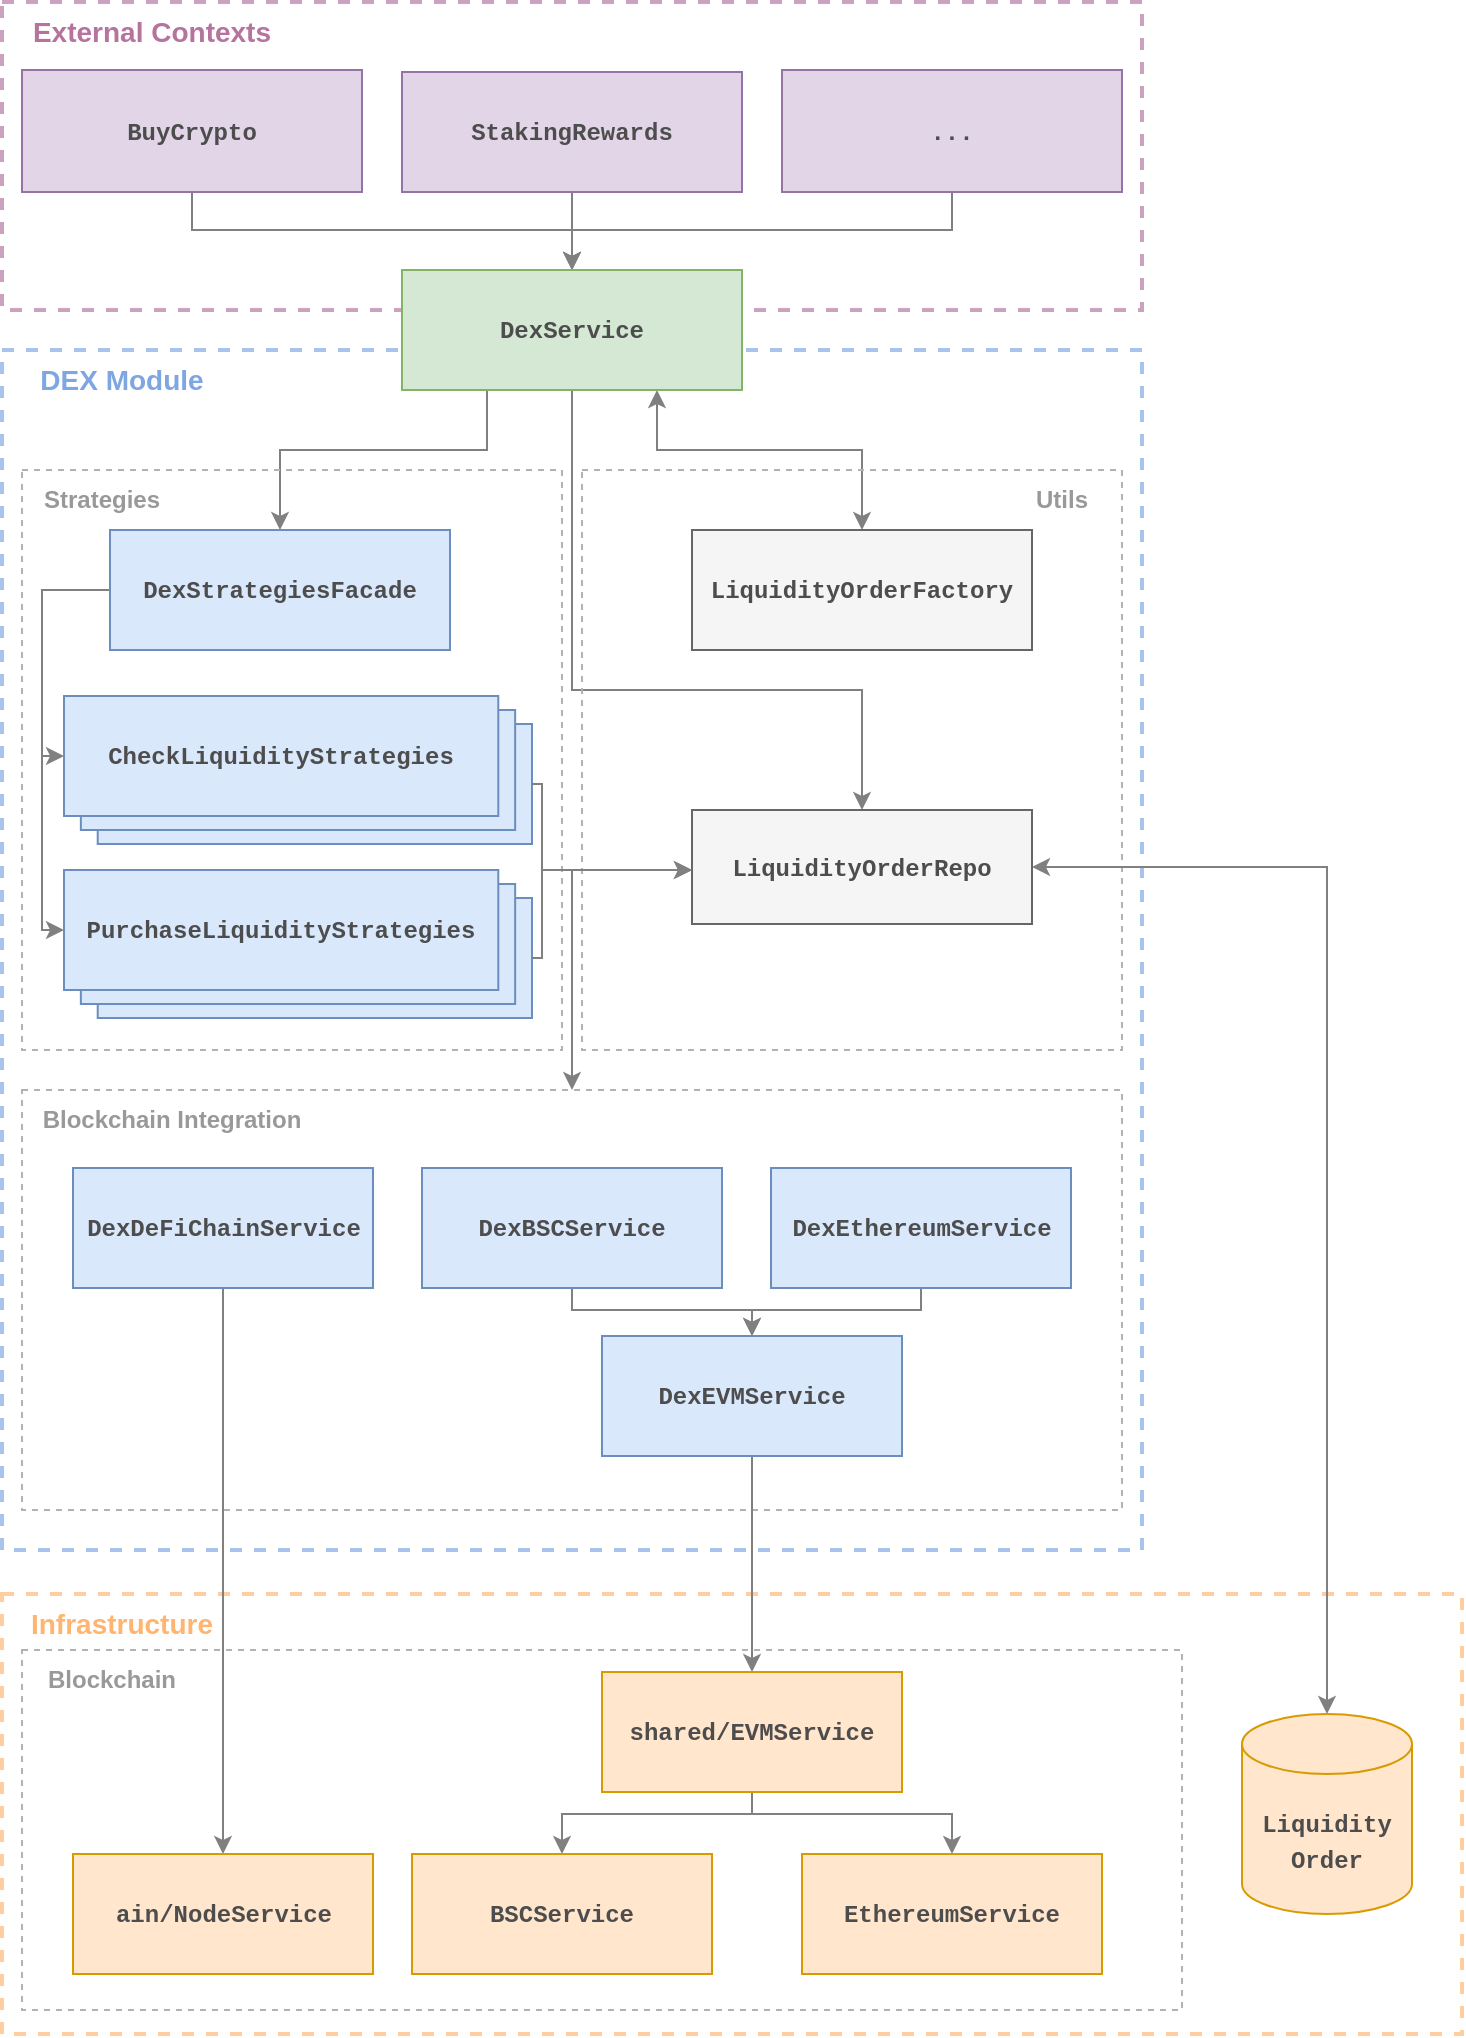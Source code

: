 <mxfile version="20.2.7" type="device"><diagram id="12PY5aFWA_ljysrdh4Pe" name="Page-1"><mxGraphModel dx="1901" dy="1025" grid="1" gridSize="10" guides="1" tooltips="1" connect="1" arrows="1" fold="1" page="1" pageScale="1" pageWidth="827" pageHeight="1169" math="0" shadow="0"><root><mxCell id="0"/><mxCell id="1" parent="0"/><mxCell id="n7yStChZogiXyz23z90e-111" value="" style="rounded=0;whiteSpace=wrap;html=1;dashed=1;strokeWidth=2;strokeColor=#FFCE9F;fillColor=none;" vertex="1" parent="1"><mxGeometry x="100" y="1682" width="730" height="220" as="geometry"/></mxCell><mxCell id="n7yStChZogiXyz23z90e-62" value="" style="rounded=0;whiteSpace=wrap;html=1;dashed=1;strokeWidth=2;strokeColor=#A9C4EB;fillColor=none;" vertex="1" parent="1"><mxGeometry x="100" y="1060" width="570" height="600" as="geometry"/></mxCell><mxCell id="n7yStChZogiXyz23z90e-85" value="" style="rounded=0;whiteSpace=wrap;html=1;labelBackgroundColor=none;fontSize=14;fontColor=#4D4D4D;strokeColor=#B3B3B3;strokeWidth=1;fillColor=none;dashed=1;" vertex="1" parent="1"><mxGeometry x="110" y="1430" width="550" height="210" as="geometry"/></mxCell><mxCell id="n7yStChZogiXyz23z90e-56" value="" style="rounded=0;whiteSpace=wrap;html=1;dashed=1;strokeWidth=2;strokeColor=#CDA2BE;fillColor=none;" vertex="1" parent="1"><mxGeometry x="100" y="886" width="570" height="154" as="geometry"/></mxCell><mxCell id="n7yStChZogiXyz23z90e-57" value="&lt;b style=&quot;font-size: 14px;&quot;&gt;&lt;font color=&quot;#b5739d&quot; style=&quot;font-size: 14px;&quot;&gt;External Contexts&lt;/font&gt;&lt;/b&gt;" style="text;html=1;strokeColor=none;fillColor=none;align=center;verticalAlign=middle;whiteSpace=wrap;rounded=0;dashed=1;fontSize=14;" vertex="1" parent="1"><mxGeometry x="100" y="886" width="150" height="30" as="geometry"/></mxCell><mxCell id="n7yStChZogiXyz23z90e-96" style="edgeStyle=orthogonalEdgeStyle;rounded=0;orthogonalLoop=1;jettySize=auto;html=1;fontSize=14;fontColor=#4D4D4D;strokeColor=#808080;" edge="1" parent="1" source="n7yStChZogiXyz23z90e-58" target="n7yStChZogiXyz23z90e-63"><mxGeometry relative="1" as="geometry"><Array as="points"><mxPoint x="195" y="1000"/><mxPoint x="385" y="1000"/></Array></mxGeometry></mxCell><mxCell id="n7yStChZogiXyz23z90e-58" value="&lt;div style=&quot;font-family: Menlo, Monaco, &amp;quot;Courier New&amp;quot;, monospace; font-size: 12px; line-height: 18px;&quot;&gt;&lt;font color=&quot;#4d4d4d&quot;&gt;&lt;b&gt;BuyCrypto&lt;/b&gt;&lt;/font&gt;&lt;/div&gt;" style="rounded=0;whiteSpace=wrap;html=1;fontSize=14;strokeWidth=1;fillColor=#e1d5e7;strokeColor=#9673a6;" vertex="1" parent="1"><mxGeometry x="110" y="920" width="170" height="61" as="geometry"/></mxCell><mxCell id="n7yStChZogiXyz23z90e-97" style="edgeStyle=orthogonalEdgeStyle;rounded=0;orthogonalLoop=1;jettySize=auto;html=1;entryX=0.5;entryY=0;entryDx=0;entryDy=0;fontSize=14;fontColor=#4D4D4D;strokeColor=#808080;" edge="1" parent="1" source="n7yStChZogiXyz23z90e-59" target="n7yStChZogiXyz23z90e-63"><mxGeometry relative="1" as="geometry"/></mxCell><mxCell id="n7yStChZogiXyz23z90e-59" value="&lt;div style=&quot;font-family: Menlo, Monaco, &amp;quot;Courier New&amp;quot;, monospace; font-size: 12px; line-height: 18px;&quot;&gt;&lt;font color=&quot;#4d4d4d&quot;&gt;&lt;b&gt;StakingRewards&lt;/b&gt;&lt;/font&gt;&lt;/div&gt;" style="rounded=0;whiteSpace=wrap;html=1;fontSize=14;strokeWidth=1;fillColor=#e1d5e7;strokeColor=#9673a6;" vertex="1" parent="1"><mxGeometry x="300" y="921" width="170" height="60" as="geometry"/></mxCell><mxCell id="n7yStChZogiXyz23z90e-98" style="edgeStyle=orthogonalEdgeStyle;rounded=0;orthogonalLoop=1;jettySize=auto;html=1;fontSize=14;fontColor=#4D4D4D;strokeColor=#808080;" edge="1" parent="1" source="n7yStChZogiXyz23z90e-60" target="n7yStChZogiXyz23z90e-63"><mxGeometry relative="1" as="geometry"><Array as="points"><mxPoint x="575" y="1000"/><mxPoint x="385" y="1000"/></Array></mxGeometry></mxCell><mxCell id="n7yStChZogiXyz23z90e-60" value="&lt;div style=&quot;font-family: Menlo, Monaco, &amp;quot;Courier New&amp;quot;, monospace; font-size: 12px; line-height: 18px;&quot;&gt;&lt;font color=&quot;#4d4d4d&quot;&gt;&lt;b&gt;...&lt;/b&gt;&lt;/font&gt;&lt;/div&gt;" style="rounded=0;whiteSpace=wrap;html=1;fontSize=14;strokeWidth=1;fillColor=#e1d5e7;strokeColor=#9673a6;" vertex="1" parent="1"><mxGeometry x="490" y="920" width="170" height="61" as="geometry"/></mxCell><mxCell id="n7yStChZogiXyz23z90e-61" value="&lt;b style=&quot;font-size: 14px;&quot;&gt;&lt;font color=&quot;#7ea6e0&quot; style=&quot;font-size: 14px;&quot;&gt;DEX Module&lt;/font&gt;&lt;/b&gt;" style="text;html=1;strokeColor=none;fillColor=none;align=center;verticalAlign=middle;whiteSpace=wrap;rounded=0;dashed=1;fontSize=14;" vertex="1" parent="1"><mxGeometry x="100" y="1060" width="120" height="30" as="geometry"/></mxCell><mxCell id="n7yStChZogiXyz23z90e-99" style="edgeStyle=orthogonalEdgeStyle;rounded=0;orthogonalLoop=1;jettySize=auto;html=1;fontSize=14;fontColor=#4D4D4D;exitX=0.25;exitY=1;exitDx=0;exitDy=0;strokeColor=#808080;" edge="1" parent="1" source="n7yStChZogiXyz23z90e-63" target="n7yStChZogiXyz23z90e-66"><mxGeometry relative="1" as="geometry"><Array as="points"><mxPoint x="343" y="1110"/><mxPoint x="239" y="1110"/></Array></mxGeometry></mxCell><mxCell id="n7yStChZogiXyz23z90e-100" style="edgeStyle=orthogonalEdgeStyle;rounded=0;orthogonalLoop=1;jettySize=auto;html=1;fontSize=14;fontColor=#4D4D4D;exitX=0.75;exitY=1;exitDx=0;exitDy=0;startArrow=classic;startFill=1;strokeColor=#808080;" edge="1" parent="1" source="n7yStChZogiXyz23z90e-63" target="n7yStChZogiXyz23z90e-82"><mxGeometry relative="1" as="geometry"><Array as="points"><mxPoint x="428" y="1110"/><mxPoint x="530" y="1110"/></Array></mxGeometry></mxCell><mxCell id="n7yStChZogiXyz23z90e-104" style="edgeStyle=orthogonalEdgeStyle;rounded=0;orthogonalLoop=1;jettySize=auto;html=1;fontSize=14;fontColor=#4D4D4D;startArrow=none;startFill=0;strokeColor=#808080;" edge="1" parent="1" source="n7yStChZogiXyz23z90e-63" target="n7yStChZogiXyz23z90e-92"><mxGeometry relative="1" as="geometry"><Array as="points"><mxPoint x="385" y="1230"/><mxPoint x="530" y="1230"/></Array></mxGeometry></mxCell><mxCell id="n7yStChZogiXyz23z90e-63" value="&lt;div style=&quot;font-family: Menlo, Monaco, &amp;quot;Courier New&amp;quot;, monospace; font-size: 12px; line-height: 18px;&quot;&gt;&lt;font color=&quot;#4d4d4d&quot;&gt;&lt;b&gt;DexService&lt;/b&gt;&lt;/font&gt;&lt;/div&gt;" style="rounded=0;whiteSpace=wrap;html=1;fontSize=14;strokeWidth=1;fillColor=#d5e8d4;strokeColor=#82b366;" vertex="1" parent="1"><mxGeometry x="300" y="1020" width="170" height="60" as="geometry"/></mxCell><mxCell id="n7yStChZogiXyz23z90e-64" value="" style="rounded=0;whiteSpace=wrap;html=1;labelBackgroundColor=none;fontSize=14;fontColor=#4D4D4D;strokeColor=#B3B3B3;strokeWidth=1;fillColor=none;dashed=1;" vertex="1" parent="1"><mxGeometry x="110" y="1120" width="270" height="290" as="geometry"/></mxCell><mxCell id="n7yStChZogiXyz23z90e-65" value="Strategies" style="text;html=1;strokeColor=none;fillColor=none;align=center;verticalAlign=middle;whiteSpace=wrap;rounded=0;dashed=1;labelBackgroundColor=none;fontSize=12;fontColor=#999999;fontStyle=1" vertex="1" parent="1"><mxGeometry x="110" y="1120" width="80" height="30" as="geometry"/></mxCell><mxCell id="n7yStChZogiXyz23z90e-101" style="rounded=0;orthogonalLoop=1;jettySize=auto;html=1;fontSize=14;fontColor=#808080;startArrow=none;startFill=0;entryX=0;entryY=0.5;entryDx=0;entryDy=0;edgeStyle=orthogonalEdgeStyle;exitX=0;exitY=0.5;exitDx=0;exitDy=0;strokeColor=#808080;" edge="1" parent="1" source="n7yStChZogiXyz23z90e-66" target="n7yStChZogiXyz23z90e-70"><mxGeometry relative="1" as="geometry"><Array as="points"><mxPoint x="120" y="1180"/><mxPoint x="120" y="1263"/></Array></mxGeometry></mxCell><mxCell id="n7yStChZogiXyz23z90e-103" style="edgeStyle=orthogonalEdgeStyle;rounded=0;orthogonalLoop=1;jettySize=auto;html=1;fontSize=14;fontColor=#808080;startArrow=none;startFill=0;strokeColor=#808080;" edge="1" parent="1" source="n7yStChZogiXyz23z90e-66" target="n7yStChZogiXyz23z90e-79"><mxGeometry relative="1" as="geometry"><Array as="points"><mxPoint x="120" y="1180"/><mxPoint x="120" y="1350"/></Array></mxGeometry></mxCell><mxCell id="n7yStChZogiXyz23z90e-66" value="&lt;div style=&quot;font-family: Menlo, Monaco, &amp;quot;Courier New&amp;quot;, monospace; font-size: 12px; line-height: 18px;&quot;&gt;&lt;font color=&quot;#4d4d4d&quot;&gt;&lt;b&gt;DexStrategiesFacade&lt;/b&gt;&lt;/font&gt;&lt;/div&gt;" style="rounded=0;whiteSpace=wrap;html=1;fontSize=14;strokeWidth=1;fillColor=#dae8fc;strokeColor=#6c8ebf;" vertex="1" parent="1"><mxGeometry x="154" y="1150" width="170" height="60" as="geometry"/></mxCell><mxCell id="n7yStChZogiXyz23z90e-75" value="" style="group" vertex="1" connectable="0" parent="1"><mxGeometry x="131" y="1233" width="234" height="74" as="geometry"/></mxCell><mxCell id="n7yStChZogiXyz23z90e-68" value="&lt;div style=&quot;font-family: Menlo, Monaco, &amp;quot;Courier New&amp;quot;, monospace; font-size: 12px; line-height: 18px;&quot;&gt;&lt;font color=&quot;#4d4d4d&quot;&gt;CheckLiquidityStrategies&lt;/font&gt;&lt;/div&gt;" style="rounded=0;whiteSpace=wrap;html=1;labelBackgroundColor=none;fontSize=14;strokeColor=#6c8ebf;strokeWidth=1;fillColor=#dae8fc;" vertex="1" parent="n7yStChZogiXyz23z90e-75"><mxGeometry x="16.857" y="14" width="217.143" height="60" as="geometry"/></mxCell><mxCell id="n7yStChZogiXyz23z90e-69" value="&lt;div style=&quot;font-family: Menlo, Monaco, &amp;quot;Courier New&amp;quot;, monospace; font-size: 12px; line-height: 18px;&quot;&gt;&lt;font color=&quot;#4d4d4d&quot;&gt;CheckLiquidityStrategies&lt;/font&gt;&lt;/div&gt;" style="rounded=0;whiteSpace=wrap;html=1;labelBackgroundColor=none;fontSize=14;strokeColor=#6c8ebf;strokeWidth=1;fillColor=#dae8fc;" vertex="1" parent="n7yStChZogiXyz23z90e-75"><mxGeometry x="8.429" y="7" width="217.143" height="60" as="geometry"/></mxCell><mxCell id="n7yStChZogiXyz23z90e-70" value="&lt;div style=&quot;font-family: Menlo, Monaco, &amp;quot;Courier New&amp;quot;, monospace; font-size: 12px; line-height: 18px;&quot;&gt;&lt;font color=&quot;#4d4d4d&quot;&gt;&lt;b&gt;CheckLiquidityStrategies&lt;/b&gt;&lt;/font&gt;&lt;/div&gt;" style="rounded=0;whiteSpace=wrap;html=1;labelBackgroundColor=none;fontSize=14;strokeColor=#6c8ebf;strokeWidth=1;fillColor=#dae8fc;" vertex="1" parent="n7yStChZogiXyz23z90e-75"><mxGeometry width="217.143" height="60" as="geometry"/></mxCell><mxCell id="n7yStChZogiXyz23z90e-76" value="" style="group" vertex="1" connectable="0" parent="1"><mxGeometry x="131" y="1320" width="234" height="74" as="geometry"/></mxCell><mxCell id="n7yStChZogiXyz23z90e-77" value="&lt;div style=&quot;font-family: Menlo, Monaco, &amp;quot;Courier New&amp;quot;, monospace; font-size: 12px; line-height: 18px;&quot;&gt;&lt;font color=&quot;#4d4d4d&quot;&gt;CheckLiquidityStrategies&lt;/font&gt;&lt;/div&gt;" style="rounded=0;whiteSpace=wrap;html=1;labelBackgroundColor=none;fontSize=14;strokeColor=#6c8ebf;strokeWidth=1;fillColor=#dae8fc;" vertex="1" parent="n7yStChZogiXyz23z90e-76"><mxGeometry x="16.857" y="14" width="217.143" height="60" as="geometry"/></mxCell><mxCell id="n7yStChZogiXyz23z90e-78" value="&lt;div style=&quot;font-family: Menlo, Monaco, &amp;quot;Courier New&amp;quot;, monospace; font-size: 12px; line-height: 18px;&quot;&gt;&lt;font color=&quot;#4d4d4d&quot;&gt;CheckLiquidityStrategies&lt;/font&gt;&lt;/div&gt;" style="rounded=0;whiteSpace=wrap;html=1;labelBackgroundColor=none;fontSize=14;strokeColor=#6c8ebf;strokeWidth=1;fillColor=#dae8fc;" vertex="1" parent="n7yStChZogiXyz23z90e-76"><mxGeometry x="8.429" y="7" width="217.143" height="60" as="geometry"/></mxCell><mxCell id="n7yStChZogiXyz23z90e-79" value="&lt;div style=&quot;font-family: Menlo, Monaco, &amp;quot;Courier New&amp;quot;, monospace; font-size: 12px; line-height: 18px;&quot;&gt;&lt;span style=&quot;color: rgb(77, 77, 77);&quot;&gt;&lt;b&gt;PurchaseLiquidityStrategies&lt;/b&gt;&lt;/span&gt;&lt;br&gt;&lt;/div&gt;" style="rounded=0;whiteSpace=wrap;html=1;labelBackgroundColor=none;fontSize=14;strokeColor=#6c8ebf;strokeWidth=1;fillColor=#dae8fc;" vertex="1" parent="n7yStChZogiXyz23z90e-76"><mxGeometry width="217.143" height="60" as="geometry"/></mxCell><mxCell id="n7yStChZogiXyz23z90e-80" value="" style="rounded=0;whiteSpace=wrap;html=1;labelBackgroundColor=none;fontSize=14;fontColor=#4D4D4D;strokeColor=#B3B3B3;strokeWidth=1;fillColor=none;dashed=1;" vertex="1" parent="1"><mxGeometry x="390" y="1120" width="270" height="290" as="geometry"/></mxCell><mxCell id="n7yStChZogiXyz23z90e-81" value="Utils" style="text;html=1;strokeColor=none;fillColor=none;align=center;verticalAlign=middle;whiteSpace=wrap;rounded=0;dashed=1;labelBackgroundColor=none;fontSize=12;fontColor=#999999;fontStyle=1" vertex="1" parent="1"><mxGeometry x="600" y="1120" width="60" height="30" as="geometry"/></mxCell><mxCell id="n7yStChZogiXyz23z90e-82" value="&lt;div style=&quot;font-family: Menlo, Monaco, &amp;quot;Courier New&amp;quot;, monospace; font-size: 12px; line-height: 18px;&quot;&gt;&lt;font color=&quot;#4d4d4d&quot;&gt;&lt;b&gt;LiquidityOrderFactory&lt;/b&gt;&lt;/font&gt;&lt;/div&gt;" style="rounded=0;whiteSpace=wrap;html=1;fontSize=14;strokeWidth=1;fillColor=#f5f5f5;strokeColor=#666666;fontColor=#333333;" vertex="1" parent="1"><mxGeometry x="445" y="1150" width="170" height="60" as="geometry"/></mxCell><mxCell id="n7yStChZogiXyz23z90e-84" value="Blockchain Integration" style="text;html=1;strokeColor=none;fillColor=none;align=center;verticalAlign=middle;whiteSpace=wrap;rounded=0;dashed=1;labelBackgroundColor=none;fontSize=12;fontColor=#999999;fontStyle=1" vertex="1" parent="1"><mxGeometry x="110" y="1430" width="150" height="30" as="geometry"/></mxCell><mxCell id="n7yStChZogiXyz23z90e-114" style="edgeStyle=orthogonalEdgeStyle;rounded=0;orthogonalLoop=1;jettySize=auto;html=1;fontSize=14;fontColor=#4D4D4D;startArrow=none;startFill=0;strokeColor=#808080;" edge="1" parent="1" source="n7yStChZogiXyz23z90e-86" target="n7yStChZogiXyz23z90e-112"><mxGeometry relative="1" as="geometry"/></mxCell><mxCell id="n7yStChZogiXyz23z90e-86" value="&lt;div style=&quot;font-family: Menlo, Monaco, &amp;quot;Courier New&amp;quot;, monospace; font-size: 12px; line-height: 18px;&quot;&gt;&lt;div style=&quot;line-height: 18px;&quot;&gt;&lt;font color=&quot;#4d4d4d&quot;&gt;&lt;b&gt;DexDeFiChainService&lt;/b&gt;&lt;/font&gt;&lt;/div&gt;&lt;/div&gt;" style="rounded=0;whiteSpace=wrap;html=1;fontSize=14;strokeWidth=1;fillColor=#dae8fc;strokeColor=#6c8ebf;flipH=0;flipV=1;" vertex="1" parent="1"><mxGeometry x="135.5" y="1469" width="150" height="60" as="geometry"/></mxCell><mxCell id="n7yStChZogiXyz23z90e-115" style="edgeStyle=orthogonalEdgeStyle;rounded=0;orthogonalLoop=1;jettySize=auto;html=1;fontSize=14;fontColor=#4D4D4D;startArrow=none;startFill=0;strokeColor=#808080;" edge="1" parent="1" source="n7yStChZogiXyz23z90e-87" target="n7yStChZogiXyz23z90e-113"><mxGeometry relative="1" as="geometry"/></mxCell><mxCell id="n7yStChZogiXyz23z90e-87" value="&lt;div style=&quot;font-family: Menlo, Monaco, &amp;quot;Courier New&amp;quot;, monospace; font-size: 12px; line-height: 18px;&quot;&gt;&lt;div style=&quot;line-height: 18px;&quot;&gt;&lt;div style=&quot;line-height: 18px;&quot;&gt;&lt;font color=&quot;#4d4d4d&quot;&gt;&lt;b&gt;DexEVMService&lt;/b&gt;&lt;/font&gt;&lt;/div&gt;&lt;/div&gt;&lt;/div&gt;" style="rounded=0;whiteSpace=wrap;html=1;fontSize=14;strokeWidth=1;fillColor=#dae8fc;strokeColor=#6c8ebf;" vertex="1" parent="1"><mxGeometry x="400" y="1553" width="150" height="60" as="geometry"/></mxCell><mxCell id="n7yStChZogiXyz23z90e-109" style="edgeStyle=orthogonalEdgeStyle;rounded=0;orthogonalLoop=1;jettySize=auto;html=1;fontSize=14;fontColor=#4D4D4D;startArrow=none;startFill=0;strokeColor=#808080;" edge="1" parent="1" source="n7yStChZogiXyz23z90e-88" target="n7yStChZogiXyz23z90e-87"><mxGeometry relative="1" as="geometry"><Array as="points"><mxPoint x="385" y="1540"/><mxPoint x="475" y="1540"/></Array></mxGeometry></mxCell><mxCell id="n7yStChZogiXyz23z90e-88" value="&lt;div style=&quot;font-family: Menlo, Monaco, &amp;quot;Courier New&amp;quot;, monospace; font-size: 12px; line-height: 18px;&quot;&gt;&lt;div style=&quot;line-height: 18px;&quot;&gt;&lt;div style=&quot;line-height: 18px;&quot;&gt;&lt;font color=&quot;#4d4d4d&quot;&gt;&lt;b&gt;DexBSCService&lt;/b&gt;&lt;/font&gt;&lt;/div&gt;&lt;/div&gt;&lt;/div&gt;" style="rounded=0;whiteSpace=wrap;html=1;fontSize=14;strokeWidth=1;fillColor=#dae8fc;strokeColor=#6c8ebf;flipH=0;flipV=1;" vertex="1" parent="1"><mxGeometry x="310" y="1469" width="150" height="60" as="geometry"/></mxCell><mxCell id="n7yStChZogiXyz23z90e-108" style="edgeStyle=orthogonalEdgeStyle;rounded=0;orthogonalLoop=1;jettySize=auto;html=1;fontSize=14;fontColor=#4D4D4D;startArrow=none;startFill=0;strokeColor=#808080;" edge="1" parent="1" source="n7yStChZogiXyz23z90e-89" target="n7yStChZogiXyz23z90e-87"><mxGeometry relative="1" as="geometry"><Array as="points"><mxPoint x="560" y="1540"/><mxPoint x="475" y="1540"/></Array></mxGeometry></mxCell><mxCell id="n7yStChZogiXyz23z90e-89" value="&lt;div style=&quot;font-family: Menlo, Monaco, &amp;quot;Courier New&amp;quot;, monospace; font-size: 12px; line-height: 18px;&quot;&gt;&lt;div style=&quot;line-height: 18px;&quot;&gt;&lt;div style=&quot;line-height: 18px;&quot;&gt;&lt;div style=&quot;line-height: 18px;&quot;&gt;&lt;font color=&quot;#4d4d4d&quot;&gt;&lt;b&gt;DexEthereumService&lt;/b&gt;&lt;/font&gt;&lt;/div&gt;&lt;/div&gt;&lt;/div&gt;&lt;/div&gt;" style="rounded=0;whiteSpace=wrap;html=1;fontSize=14;strokeWidth=1;fillColor=#dae8fc;strokeColor=#6c8ebf;flipH=0;flipV=1;" vertex="1" parent="1"><mxGeometry x="484.5" y="1469" width="150" height="60" as="geometry"/></mxCell><mxCell id="n7yStChZogiXyz23z90e-107" style="edgeStyle=orthogonalEdgeStyle;rounded=0;orthogonalLoop=1;jettySize=auto;html=1;fontSize=14;fontColor=#4D4D4D;startArrow=classic;startFill=1;strokeColor=#808080;" edge="1" parent="1" source="n7yStChZogiXyz23z90e-92" target="n7yStChZogiXyz23z90e-95"><mxGeometry relative="1" as="geometry"/></mxCell><mxCell id="n7yStChZogiXyz23z90e-92" value="&lt;div style=&quot;font-family: Menlo, Monaco, &amp;quot;Courier New&amp;quot;, monospace; font-size: 12px; line-height: 18px;&quot;&gt;&lt;font color=&quot;#4d4d4d&quot;&gt;&lt;b&gt;LiquidityOrderRepo&lt;/b&gt;&lt;/font&gt;&lt;/div&gt;" style="rounded=0;whiteSpace=wrap;html=1;fontSize=14;strokeWidth=1;fillColor=#f5f5f5;strokeColor=#666666;fontColor=#333333;" vertex="1" parent="1"><mxGeometry x="445" y="1290" width="170" height="57" as="geometry"/></mxCell><mxCell id="n7yStChZogiXyz23z90e-95" value="&lt;b style=&quot;color: rgb(77, 77, 77); font-family: Menlo, Monaco, &amp;quot;Courier New&amp;quot;, monospace; font-size: 12px;&quot;&gt;Liquidity&lt;br&gt;Order&lt;/b&gt;" style="shape=cylinder3;whiteSpace=wrap;html=1;boundedLbl=1;backgroundOutline=1;size=15;labelBackgroundColor=none;fontSize=14;strokeColor=#d79b00;strokeWidth=1;fillColor=#ffe6cc;" vertex="1" parent="1"><mxGeometry x="720" y="1742" width="85" height="100" as="geometry"/></mxCell><mxCell id="n7yStChZogiXyz23z90e-105" style="edgeStyle=orthogonalEdgeStyle;rounded=0;orthogonalLoop=1;jettySize=auto;html=1;fontSize=14;fontColor=#4D4D4D;startArrow=none;startFill=0;strokeColor=#808080;" edge="1" parent="1" source="n7yStChZogiXyz23z90e-77" target="n7yStChZogiXyz23z90e-92"><mxGeometry relative="1" as="geometry"><Array as="points"><mxPoint x="370" y="1364"/><mxPoint x="370" y="1320"/></Array></mxGeometry></mxCell><mxCell id="n7yStChZogiXyz23z90e-106" style="edgeStyle=orthogonalEdgeStyle;rounded=0;orthogonalLoop=1;jettySize=auto;html=1;fontSize=14;fontColor=#4D4D4D;startArrow=none;startFill=0;strokeColor=#808080;" edge="1" parent="1" source="n7yStChZogiXyz23z90e-68" target="n7yStChZogiXyz23z90e-92"><mxGeometry relative="1" as="geometry"><Array as="points"><mxPoint x="370" y="1277"/><mxPoint x="370" y="1320"/></Array></mxGeometry></mxCell><mxCell id="n7yStChZogiXyz23z90e-110" value="&lt;b style=&quot;font-size: 14px;&quot;&gt;&lt;font color=&quot;#ffb570&quot; style=&quot;font-size: 14px;&quot;&gt;Infrastructure&lt;/font&gt;&lt;/b&gt;" style="text;html=1;strokeColor=none;fillColor=none;align=center;verticalAlign=middle;whiteSpace=wrap;rounded=0;dashed=1;fontSize=14;" vertex="1" parent="1"><mxGeometry x="100" y="1682" width="120" height="30" as="geometry"/></mxCell><mxCell id="n7yStChZogiXyz23z90e-112" value="&lt;div style=&quot;font-family: Menlo, Monaco, &amp;quot;Courier New&amp;quot;, monospace; font-size: 12px; line-height: 18px;&quot;&gt;&lt;div style=&quot;line-height: 18px;&quot;&gt;&lt;font color=&quot;#4d4d4d&quot;&gt;&lt;b&gt;ain/NodeService&lt;/b&gt;&lt;/font&gt;&lt;/div&gt;&lt;/div&gt;" style="rounded=0;whiteSpace=wrap;html=1;fontSize=14;strokeWidth=1;fillColor=#ffe6cc;strokeColor=#d79b00;" vertex="1" parent="1"><mxGeometry x="135.5" y="1812" width="150" height="60" as="geometry"/></mxCell><mxCell id="n7yStChZogiXyz23z90e-118" style="edgeStyle=orthogonalEdgeStyle;rounded=0;orthogonalLoop=1;jettySize=auto;html=1;fontSize=14;fontColor=#4D4D4D;startArrow=none;startFill=0;strokeColor=#808080;" edge="1" parent="1" source="n7yStChZogiXyz23z90e-113" target="n7yStChZogiXyz23z90e-116"><mxGeometry relative="1" as="geometry"><Array as="points"><mxPoint x="475" y="1792"/><mxPoint x="380" y="1792"/></Array></mxGeometry></mxCell><mxCell id="n7yStChZogiXyz23z90e-119" style="edgeStyle=orthogonalEdgeStyle;rounded=0;orthogonalLoop=1;jettySize=auto;html=1;fontSize=14;fontColor=#4D4D4D;startArrow=none;startFill=0;strokeColor=#808080;" edge="1" parent="1" source="n7yStChZogiXyz23z90e-113" target="n7yStChZogiXyz23z90e-117"><mxGeometry relative="1" as="geometry"><Array as="points"><mxPoint x="475" y="1792"/><mxPoint x="575" y="1792"/></Array></mxGeometry></mxCell><mxCell id="n7yStChZogiXyz23z90e-113" value="&lt;div style=&quot;font-family: Menlo, Monaco, &amp;quot;Courier New&amp;quot;, monospace; font-size: 12px; line-height: 18px;&quot;&gt;&lt;div style=&quot;line-height: 18px;&quot;&gt;&lt;font color=&quot;#4d4d4d&quot;&gt;shared/EVMService&lt;/font&gt;&lt;/div&gt;&lt;/div&gt;" style="rounded=0;whiteSpace=wrap;html=1;fontSize=14;strokeWidth=1;fillColor=#ffe6cc;strokeColor=#d79b00;fontStyle=1" vertex="1" parent="1"><mxGeometry x="400" y="1721" width="150" height="60" as="geometry"/></mxCell><mxCell id="n7yStChZogiXyz23z90e-116" value="&lt;div style=&quot;font-family: Menlo, Monaco, &amp;quot;Courier New&amp;quot;, monospace; font-size: 12px; line-height: 18px;&quot;&gt;&lt;div style=&quot;line-height: 18px;&quot;&gt;&lt;font color=&quot;#4d4d4d&quot;&gt;&lt;b&gt;BSCService&lt;/b&gt;&lt;/font&gt;&lt;/div&gt;&lt;/div&gt;" style="rounded=0;whiteSpace=wrap;html=1;fontSize=14;strokeWidth=1;fillColor=#ffe6cc;strokeColor=#d79b00;" vertex="1" parent="1"><mxGeometry x="305" y="1812" width="150" height="60" as="geometry"/></mxCell><mxCell id="n7yStChZogiXyz23z90e-117" value="&lt;div style=&quot;font-family: Menlo, Monaco, &amp;quot;Courier New&amp;quot;, monospace; font-size: 12px; line-height: 18px;&quot;&gt;&lt;div style=&quot;line-height: 18px;&quot;&gt;&lt;font color=&quot;#4d4d4d&quot;&gt;&lt;b&gt;EthereumService&lt;/b&gt;&lt;/font&gt;&lt;/div&gt;&lt;/div&gt;" style="rounded=0;whiteSpace=wrap;html=1;fontSize=14;strokeWidth=1;fillColor=#ffe6cc;strokeColor=#d79b00;" vertex="1" parent="1"><mxGeometry x="500" y="1812" width="150" height="60" as="geometry"/></mxCell><mxCell id="n7yStChZogiXyz23z90e-126" style="edgeStyle=orthogonalEdgeStyle;rounded=0;orthogonalLoop=1;jettySize=auto;html=1;fontFamily=Helvetica;fontSize=12;fontColor=#999999;startArrow=none;startFill=0;strokeColor=#808080;exitX=1;exitY=0.5;exitDx=0;exitDy=0;" edge="1" parent="1" source="n7yStChZogiXyz23z90e-77" target="n7yStChZogiXyz23z90e-85"><mxGeometry relative="1" as="geometry"><Array as="points"><mxPoint x="370" y="1364"/><mxPoint x="370" y="1320"/><mxPoint x="385" y="1320"/></Array></mxGeometry></mxCell><mxCell id="n7yStChZogiXyz23z90e-127" value="" style="rounded=0;whiteSpace=wrap;html=1;labelBackgroundColor=none;fontSize=14;fontColor=#4D4D4D;strokeColor=#B3B3B3;strokeWidth=1;fillColor=none;dashed=1;" vertex="1" parent="1"><mxGeometry x="110" y="1710" width="580" height="180" as="geometry"/></mxCell><mxCell id="n7yStChZogiXyz23z90e-129" value="Blockchain" style="text;html=1;strokeColor=none;fillColor=none;align=center;verticalAlign=middle;whiteSpace=wrap;rounded=0;dashed=1;labelBackgroundColor=none;fontSize=12;fontColor=#999999;fontStyle=1" vertex="1" parent="1"><mxGeometry x="110" y="1710" width="90" height="30" as="geometry"/></mxCell></root></mxGraphModel></diagram></mxfile>